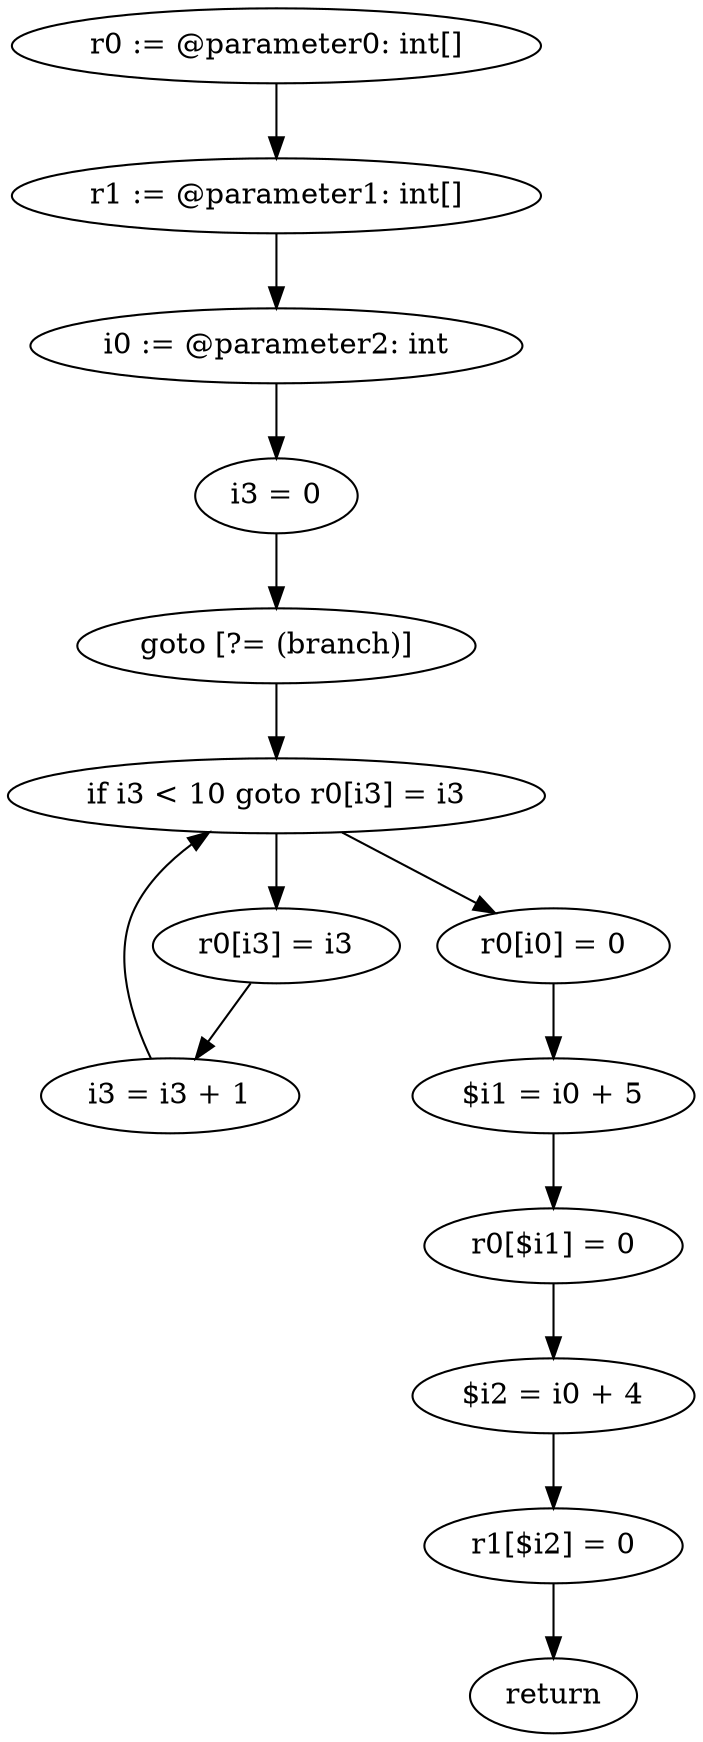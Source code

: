 digraph "unitGraph" {
    "r0 := @parameter0: int[]"
    "r1 := @parameter1: int[]"
    "i0 := @parameter2: int"
    "i3 = 0"
    "goto [?= (branch)]"
    "r0[i3] = i3"
    "i3 = i3 + 1"
    "if i3 < 10 goto r0[i3] = i3"
    "r0[i0] = 0"
    "$i1 = i0 + 5"
    "r0[$i1] = 0"
    "$i2 = i0 + 4"
    "r1[$i2] = 0"
    "return"
    "r0 := @parameter0: int[]"->"r1 := @parameter1: int[]";
    "r1 := @parameter1: int[]"->"i0 := @parameter2: int";
    "i0 := @parameter2: int"->"i3 = 0";
    "i3 = 0"->"goto [?= (branch)]";
    "goto [?= (branch)]"->"if i3 < 10 goto r0[i3] = i3";
    "r0[i3] = i3"->"i3 = i3 + 1";
    "i3 = i3 + 1"->"if i3 < 10 goto r0[i3] = i3";
    "if i3 < 10 goto r0[i3] = i3"->"r0[i0] = 0";
    "if i3 < 10 goto r0[i3] = i3"->"r0[i3] = i3";
    "r0[i0] = 0"->"$i1 = i0 + 5";
    "$i1 = i0 + 5"->"r0[$i1] = 0";
    "r0[$i1] = 0"->"$i2 = i0 + 4";
    "$i2 = i0 + 4"->"r1[$i2] = 0";
    "r1[$i2] = 0"->"return";
}
